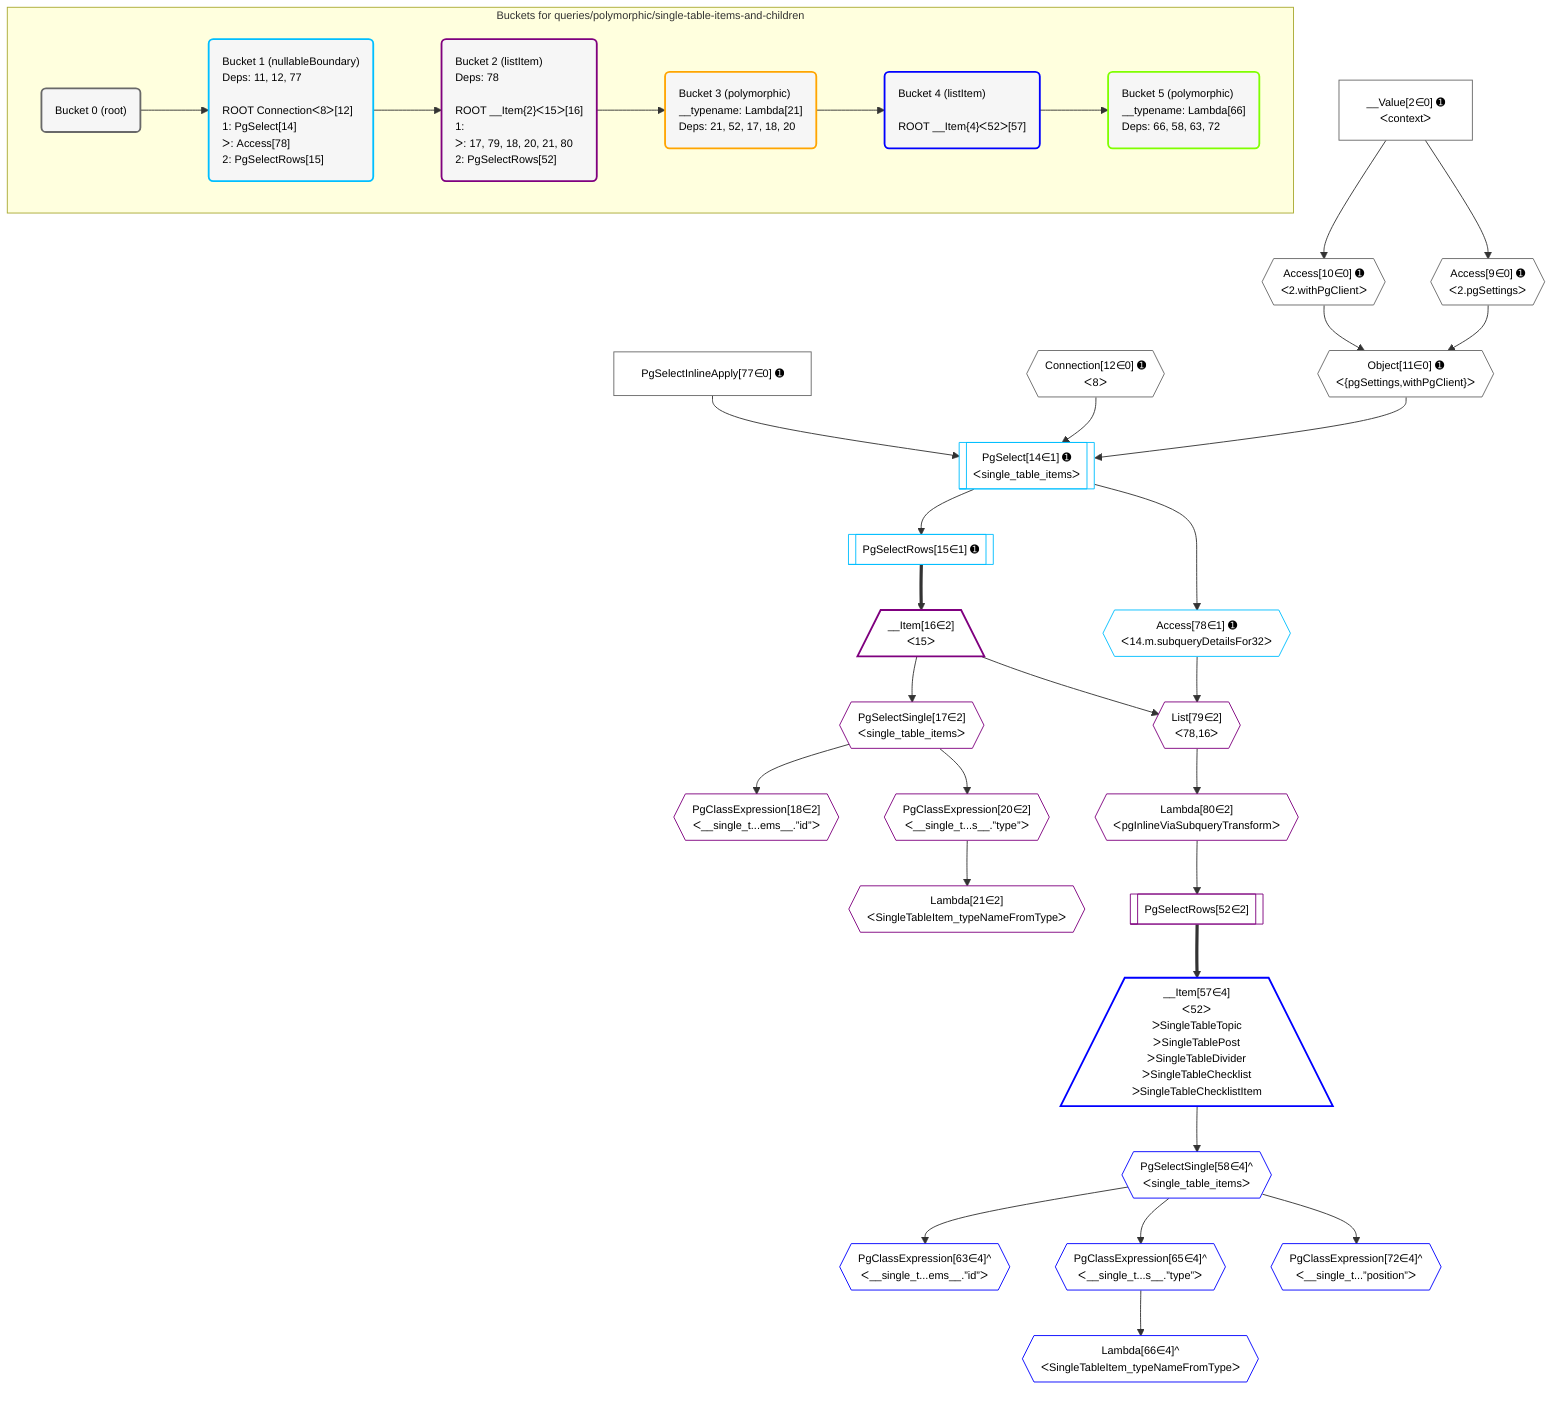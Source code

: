 %%{init: {'themeVariables': { 'fontSize': '12px'}}}%%
graph TD
    classDef path fill:#eee,stroke:#000,color:#000
    classDef plan fill:#fff,stroke-width:1px,color:#000
    classDef itemplan fill:#fff,stroke-width:2px,color:#000
    classDef unbatchedplan fill:#dff,stroke-width:1px,color:#000
    classDef sideeffectplan fill:#fcc,stroke-width:2px,color:#000
    classDef bucket fill:#f6f6f6,color:#000,stroke-width:2px,text-align:left

    subgraph "Buckets for queries/polymorphic/single-table-items-and-children"
    Bucket0("Bucket 0 (root)"):::bucket
    Bucket1("Bucket 1 (nullableBoundary)<br />Deps: 11, 12, 77<br /><br />ROOT Connectionᐸ8ᐳ[12]<br />1: PgSelect[14]<br />ᐳ: Access[78]<br />2: PgSelectRows[15]"):::bucket
    Bucket2("Bucket 2 (listItem)<br />Deps: 78<br /><br />ROOT __Item{2}ᐸ15ᐳ[16]<br />1: <br />ᐳ: 17, 79, 18, 20, 21, 80<br />2: PgSelectRows[52]"):::bucket
    Bucket3("Bucket 3 (polymorphic)<br />__typename: Lambda[21]<br />Deps: 21, 52, 17, 18, 20"):::bucket
    Bucket4("Bucket 4 (listItem)<br /><br />ROOT __Item{4}ᐸ52ᐳ[57]"):::bucket
    Bucket5("Bucket 5 (polymorphic)<br />__typename: Lambda[66]<br />Deps: 66, 58, 63, 72"):::bucket
    end
    Bucket0 --> Bucket1
    Bucket1 --> Bucket2
    Bucket2 --> Bucket3
    Bucket3 --> Bucket4
    Bucket4 --> Bucket5

    %% plan dependencies
    Object11{{"Object[11∈0] ➊<br />ᐸ{pgSettings,withPgClient}ᐳ"}}:::plan
    Access9{{"Access[9∈0] ➊<br />ᐸ2.pgSettingsᐳ"}}:::plan
    Access10{{"Access[10∈0] ➊<br />ᐸ2.withPgClientᐳ"}}:::plan
    Access9 & Access10 --> Object11
    __Value2["__Value[2∈0] ➊<br />ᐸcontextᐳ"]:::plan
    __Value2 --> Access9
    __Value2 --> Access10
    Connection12{{"Connection[12∈0] ➊<br />ᐸ8ᐳ"}}:::plan
    PgSelectInlineApply77["PgSelectInlineApply[77∈0] ➊"]:::plan
    PgSelect14[["PgSelect[14∈1] ➊<br />ᐸsingle_table_itemsᐳ"]]:::plan
    Object11 & Connection12 & PgSelectInlineApply77 --> PgSelect14
    PgSelectRows15[["PgSelectRows[15∈1] ➊"]]:::plan
    PgSelect14 --> PgSelectRows15
    Access78{{"Access[78∈1] ➊<br />ᐸ14.m.subqueryDetailsFor32ᐳ"}}:::plan
    PgSelect14 --> Access78
    List79{{"List[79∈2]<br />ᐸ78,16ᐳ"}}:::plan
    __Item16[/"__Item[16∈2]<br />ᐸ15ᐳ"\]:::itemplan
    Access78 & __Item16 --> List79
    PgSelectRows15 ==> __Item16
    PgSelectSingle17{{"PgSelectSingle[17∈2]<br />ᐸsingle_table_itemsᐳ"}}:::plan
    __Item16 --> PgSelectSingle17
    PgClassExpression18{{"PgClassExpression[18∈2]<br />ᐸ__single_t...ems__.”id”ᐳ"}}:::plan
    PgSelectSingle17 --> PgClassExpression18
    PgClassExpression20{{"PgClassExpression[20∈2]<br />ᐸ__single_t...s__.”type”ᐳ"}}:::plan
    PgSelectSingle17 --> PgClassExpression20
    Lambda21{{"Lambda[21∈2]<br />ᐸSingleTableItem_typeNameFromTypeᐳ"}}:::plan
    PgClassExpression20 --> Lambda21
    PgSelectRows52[["PgSelectRows[52∈2]"]]:::plan
    Lambda80{{"Lambda[80∈2]<br />ᐸpgInlineViaSubqueryTransformᐳ"}}:::plan
    Lambda80 --> PgSelectRows52
    List79 --> Lambda80
    __Item57[/"__Item[57∈4]<br />ᐸ52ᐳ<br />ᐳSingleTableTopic<br />ᐳSingleTablePost<br />ᐳSingleTableDivider<br />ᐳSingleTableChecklist<br />ᐳSingleTableChecklistItem"\]:::itemplan
    PgSelectRows52 ==> __Item57
    PgSelectSingle58{{"PgSelectSingle[58∈4]^<br />ᐸsingle_table_itemsᐳ"}}:::plan
    __Item57 --> PgSelectSingle58
    PgClassExpression63{{"PgClassExpression[63∈4]^<br />ᐸ__single_t...ems__.”id”ᐳ"}}:::plan
    PgSelectSingle58 --> PgClassExpression63
    PgClassExpression65{{"PgClassExpression[65∈4]^<br />ᐸ__single_t...s__.”type”ᐳ"}}:::plan
    PgSelectSingle58 --> PgClassExpression65
    Lambda66{{"Lambda[66∈4]^<br />ᐸSingleTableItem_typeNameFromTypeᐳ"}}:::plan
    PgClassExpression65 --> Lambda66
    PgClassExpression72{{"PgClassExpression[72∈4]^<br />ᐸ__single_t...”position”ᐳ"}}:::plan
    PgSelectSingle58 --> PgClassExpression72

    %% define steps
    classDef bucket0 stroke:#696969
    class Bucket0,__Value2,Access9,Access10,Object11,Connection12,PgSelectInlineApply77 bucket0
    classDef bucket1 stroke:#00bfff
    class Bucket1,PgSelect14,PgSelectRows15,Access78 bucket1
    classDef bucket2 stroke:#7f007f
    class Bucket2,__Item16,PgSelectSingle17,PgClassExpression18,PgClassExpression20,Lambda21,PgSelectRows52,List79,Lambda80 bucket2
    classDef bucket3 stroke:#ffa500
    class Bucket3 bucket3
    classDef bucket4 stroke:#0000ff
    class Bucket4,__Item57,PgSelectSingle58,PgClassExpression63,PgClassExpression65,Lambda66,PgClassExpression72 bucket4
    classDef bucket5 stroke:#7fff00
    class Bucket5 bucket5